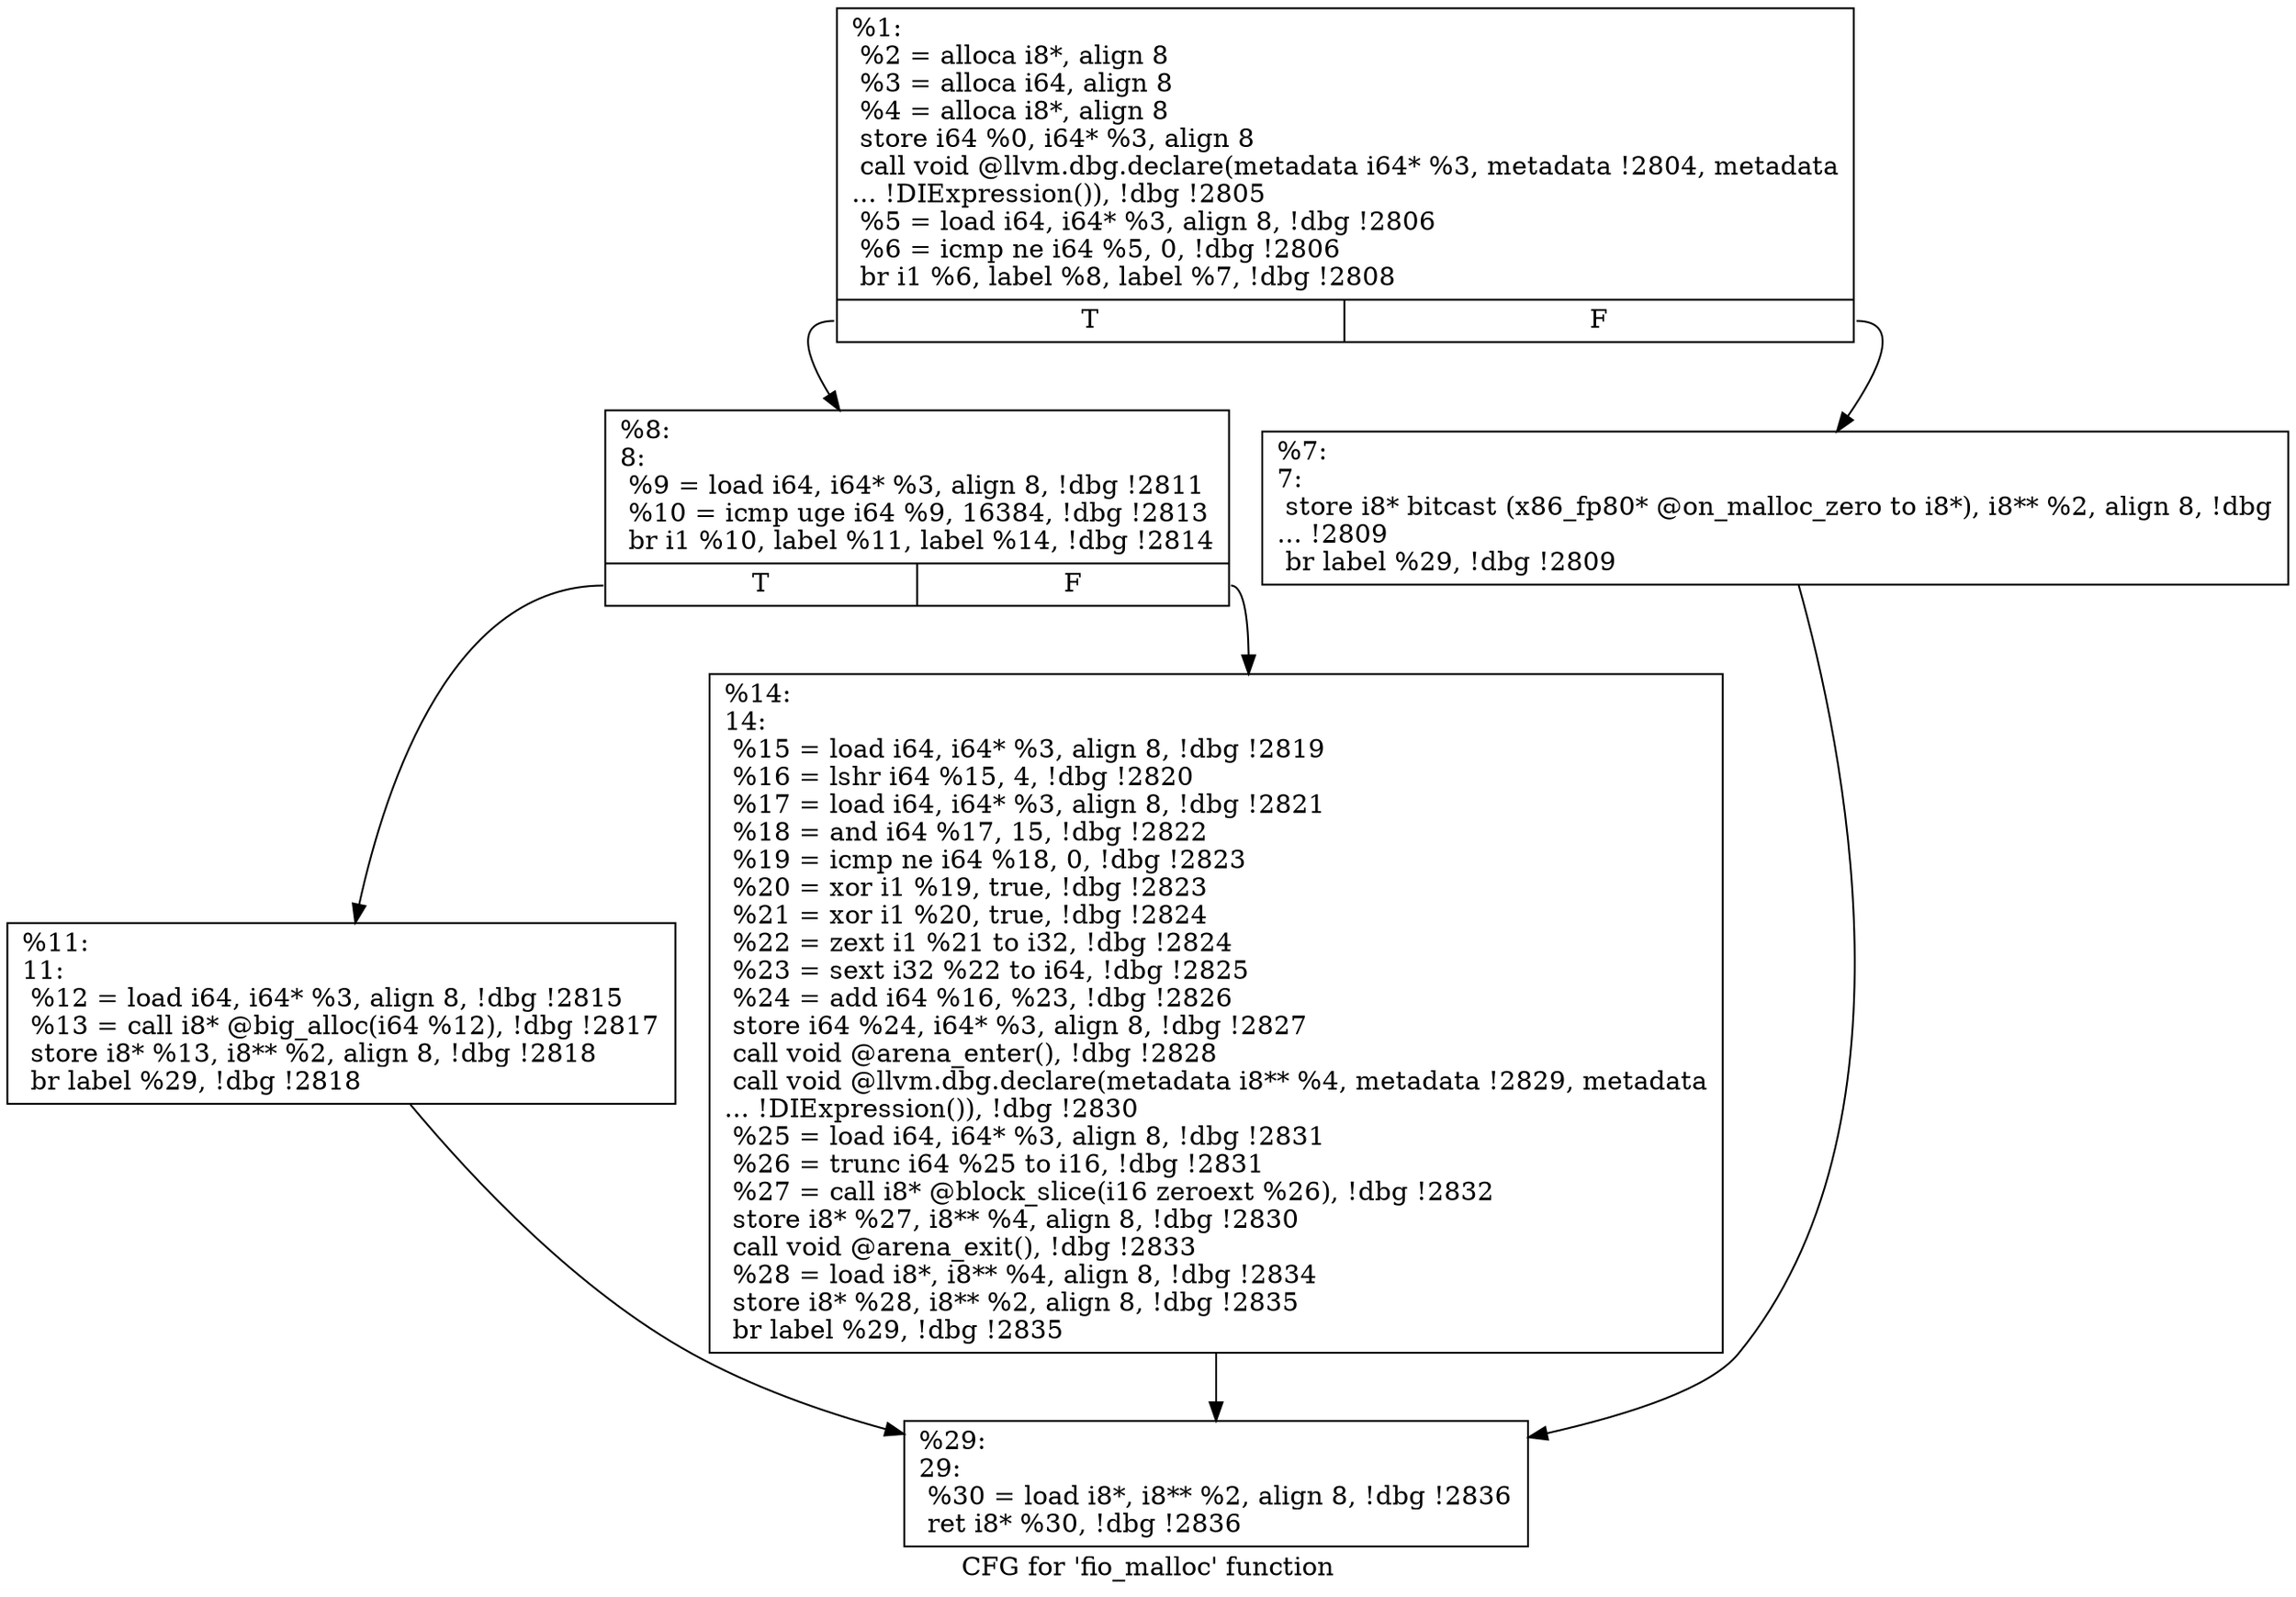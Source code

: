 digraph "CFG for 'fio_malloc' function" {
	label="CFG for 'fio_malloc' function";

	Node0x5568513eb240 [shape=record,label="{%1:\l  %2 = alloca i8*, align 8\l  %3 = alloca i64, align 8\l  %4 = alloca i8*, align 8\l  store i64 %0, i64* %3, align 8\l  call void @llvm.dbg.declare(metadata i64* %3, metadata !2804, metadata\l... !DIExpression()), !dbg !2805\l  %5 = load i64, i64* %3, align 8, !dbg !2806\l  %6 = icmp ne i64 %5, 0, !dbg !2806\l  br i1 %6, label %8, label %7, !dbg !2808\l|{<s0>T|<s1>F}}"];
	Node0x5568513eb240:s0 -> Node0x5568513eb900;
	Node0x5568513eb240:s1 -> Node0x5568513eb8b0;
	Node0x5568513eb8b0 [shape=record,label="{%7:\l7:                                                \l  store i8* bitcast (x86_fp80* @on_malloc_zero to i8*), i8** %2, align 8, !dbg\l... !2809\l  br label %29, !dbg !2809\l}"];
	Node0x5568513eb8b0 -> Node0x5568513eb9f0;
	Node0x5568513eb900 [shape=record,label="{%8:\l8:                                                \l  %9 = load i64, i64* %3, align 8, !dbg !2811\l  %10 = icmp uge i64 %9, 16384, !dbg !2813\l  br i1 %10, label %11, label %14, !dbg !2814\l|{<s0>T|<s1>F}}"];
	Node0x5568513eb900:s0 -> Node0x5568513eb950;
	Node0x5568513eb900:s1 -> Node0x5568513eb9a0;
	Node0x5568513eb950 [shape=record,label="{%11:\l11:                                               \l  %12 = load i64, i64* %3, align 8, !dbg !2815\l  %13 = call i8* @big_alloc(i64 %12), !dbg !2817\l  store i8* %13, i8** %2, align 8, !dbg !2818\l  br label %29, !dbg !2818\l}"];
	Node0x5568513eb950 -> Node0x5568513eb9f0;
	Node0x5568513eb9a0 [shape=record,label="{%14:\l14:                                               \l  %15 = load i64, i64* %3, align 8, !dbg !2819\l  %16 = lshr i64 %15, 4, !dbg !2820\l  %17 = load i64, i64* %3, align 8, !dbg !2821\l  %18 = and i64 %17, 15, !dbg !2822\l  %19 = icmp ne i64 %18, 0, !dbg !2823\l  %20 = xor i1 %19, true, !dbg !2823\l  %21 = xor i1 %20, true, !dbg !2824\l  %22 = zext i1 %21 to i32, !dbg !2824\l  %23 = sext i32 %22 to i64, !dbg !2825\l  %24 = add i64 %16, %23, !dbg !2826\l  store i64 %24, i64* %3, align 8, !dbg !2827\l  call void @arena_enter(), !dbg !2828\l  call void @llvm.dbg.declare(metadata i8** %4, metadata !2829, metadata\l... !DIExpression()), !dbg !2830\l  %25 = load i64, i64* %3, align 8, !dbg !2831\l  %26 = trunc i64 %25 to i16, !dbg !2831\l  %27 = call i8* @block_slice(i16 zeroext %26), !dbg !2832\l  store i8* %27, i8** %4, align 8, !dbg !2830\l  call void @arena_exit(), !dbg !2833\l  %28 = load i8*, i8** %4, align 8, !dbg !2834\l  store i8* %28, i8** %2, align 8, !dbg !2835\l  br label %29, !dbg !2835\l}"];
	Node0x5568513eb9a0 -> Node0x5568513eb9f0;
	Node0x5568513eb9f0 [shape=record,label="{%29:\l29:                                               \l  %30 = load i8*, i8** %2, align 8, !dbg !2836\l  ret i8* %30, !dbg !2836\l}"];
}
